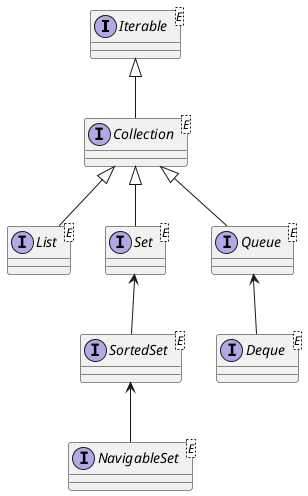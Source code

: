@startuml

interface Iterable<E>
interface Collection<E>
interface List<E>
interface Set<E>
interface SortedSet<E>
interface NavigableSet<E>
interface Queue<E>
interface Deque<E>

Iterable <|-- Collection
Collection <|-- List
Collection <|-- Set
Collection <|-- Queue
Set <-- SortedSet
SortedSet <-- NavigableSet
Queue <-- Deque

@enduml
